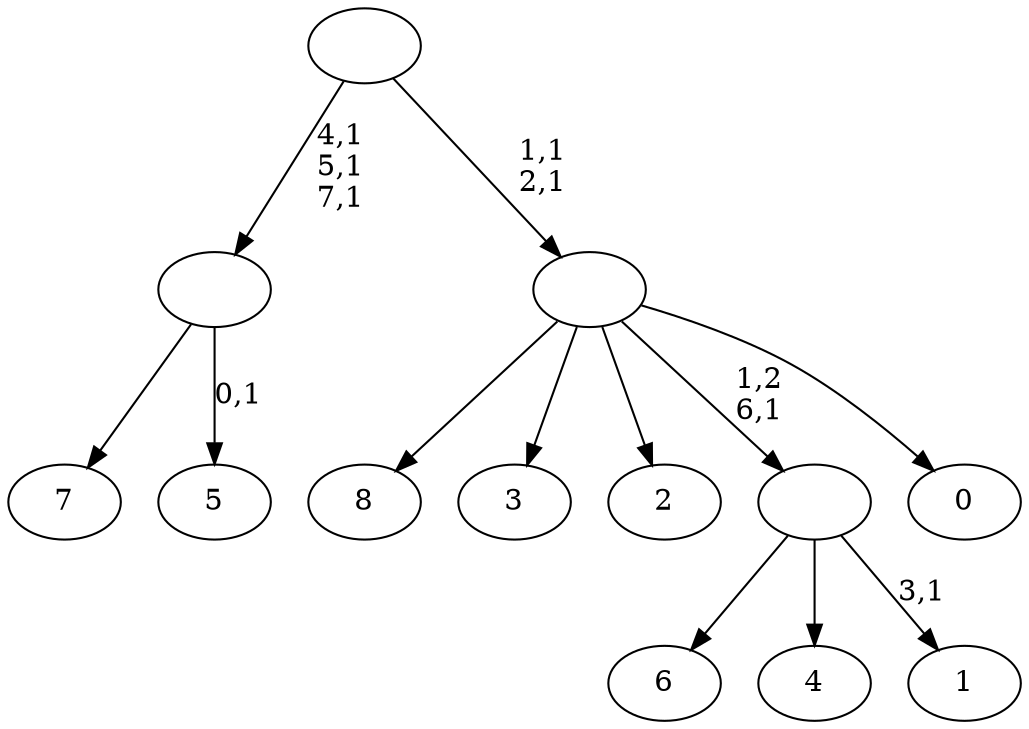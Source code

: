 digraph T {
	17 [label="8"]
	16 [label="7"]
	15 [label="6"]
	14 [label="5"]
	12 [label=""]
	9 [label="4"]
	8 [label="3"]
	7 [label="2"]
	6 [label="1"]
	4 [label=""]
	3 [label="0"]
	2 [label=""]
	0 [label=""]
	12 -> 14 [label="0,1"]
	12 -> 16 [label=""]
	4 -> 6 [label="3,1"]
	4 -> 15 [label=""]
	4 -> 9 [label=""]
	2 -> 17 [label=""]
	2 -> 8 [label=""]
	2 -> 7 [label=""]
	2 -> 4 [label="1,2\n6,1"]
	2 -> 3 [label=""]
	0 -> 2 [label="1,1\n2,1"]
	0 -> 12 [label="4,1\n5,1\n7,1"]
}
